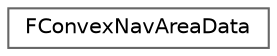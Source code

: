 digraph "Graphical Class Hierarchy"
{
 // INTERACTIVE_SVG=YES
 // LATEX_PDF_SIZE
  bgcolor="transparent";
  edge [fontname=Helvetica,fontsize=10,labelfontname=Helvetica,labelfontsize=10];
  node [fontname=Helvetica,fontsize=10,shape=box,height=0.2,width=0.4];
  rankdir="LR";
  Node0 [id="Node000000",label="FConvexNavAreaData",height=0.2,width=0.4,color="grey40", fillcolor="white", style="filled",URL="$d5/d10/structFConvexNavAreaData.html",tooltip=" "];
}
